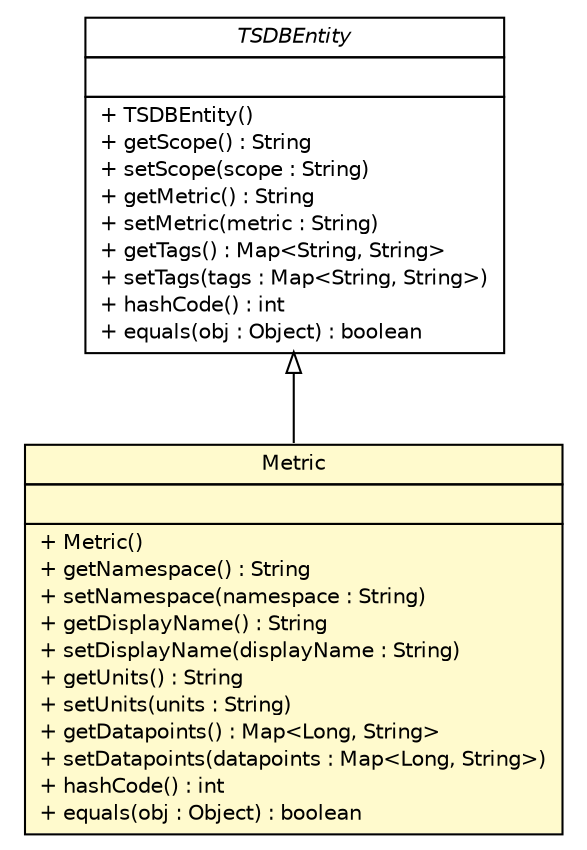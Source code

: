 #!/usr/local/bin/dot
#
# Class diagram 
# Generated by UMLGraph version R5_6 (http://www.umlgraph.org/)
#

digraph G {
	edge [fontname="Helvetica",fontsize=10,labelfontname="Helvetica",labelfontsize=10];
	node [fontname="Helvetica",fontsize=10,shape=plaintext];
	nodesep=0.25;
	ranksep=0.5;
	// com.salesforce.dva.argus.sdk.entity.TSDBEntity
	c728 [label=<<table title="com.salesforce.dva.argus.sdk.entity.TSDBEntity" border="0" cellborder="1" cellspacing="0" cellpadding="2" port="p" href="./TSDBEntity.html">
		<tr><td><table border="0" cellspacing="0" cellpadding="1">
<tr><td align="center" balign="center"><font face="Helvetica-Oblique"> TSDBEntity </font></td></tr>
		</table></td></tr>
		<tr><td><table border="0" cellspacing="0" cellpadding="1">
<tr><td align="left" balign="left">  </td></tr>
		</table></td></tr>
		<tr><td><table border="0" cellspacing="0" cellpadding="1">
<tr><td align="left" balign="left"> + TSDBEntity() </td></tr>
<tr><td align="left" balign="left"> + getScope() : String </td></tr>
<tr><td align="left" balign="left"> + setScope(scope : String) </td></tr>
<tr><td align="left" balign="left"> + getMetric() : String </td></tr>
<tr><td align="left" balign="left"> + setMetric(metric : String) </td></tr>
<tr><td align="left" balign="left"> + getTags() : Map&lt;String, String&gt; </td></tr>
<tr><td align="left" balign="left"> + setTags(tags : Map&lt;String, String&gt;) </td></tr>
<tr><td align="left" balign="left"> + hashCode() : int </td></tr>
<tr><td align="left" balign="left"> + equals(obj : Object) : boolean </td></tr>
		</table></td></tr>
		</table>>, URL="./TSDBEntity.html", fontname="Helvetica", fontcolor="black", fontsize=10.0];
	// com.salesforce.dva.argus.sdk.entity.Metric
	c734 [label=<<table title="com.salesforce.dva.argus.sdk.entity.Metric" border="0" cellborder="1" cellspacing="0" cellpadding="2" port="p" bgcolor="lemonChiffon" href="./Metric.html">
		<tr><td><table border="0" cellspacing="0" cellpadding="1">
<tr><td align="center" balign="center"> Metric </td></tr>
		</table></td></tr>
		<tr><td><table border="0" cellspacing="0" cellpadding="1">
<tr><td align="left" balign="left">  </td></tr>
		</table></td></tr>
		<tr><td><table border="0" cellspacing="0" cellpadding="1">
<tr><td align="left" balign="left"> + Metric() </td></tr>
<tr><td align="left" balign="left"> + getNamespace() : String </td></tr>
<tr><td align="left" balign="left"> + setNamespace(namespace : String) </td></tr>
<tr><td align="left" balign="left"> + getDisplayName() : String </td></tr>
<tr><td align="left" balign="left"> + setDisplayName(displayName : String) </td></tr>
<tr><td align="left" balign="left"> + getUnits() : String </td></tr>
<tr><td align="left" balign="left"> + setUnits(units : String) </td></tr>
<tr><td align="left" balign="left"> + getDatapoints() : Map&lt;Long, String&gt; </td></tr>
<tr><td align="left" balign="left"> + setDatapoints(datapoints : Map&lt;Long, String&gt;) </td></tr>
<tr><td align="left" balign="left"> + hashCode() : int </td></tr>
<tr><td align="left" balign="left"> + equals(obj : Object) : boolean </td></tr>
		</table></td></tr>
		</table>>, URL="./Metric.html", fontname="Helvetica", fontcolor="black", fontsize=10.0];
	//com.salesforce.dva.argus.sdk.entity.Metric extends com.salesforce.dva.argus.sdk.entity.TSDBEntity
	c728:p -> c734:p [dir=back,arrowtail=empty];
}

